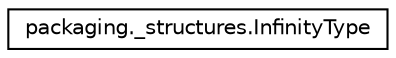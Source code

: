 digraph "Graphical Class Hierarchy"
{
 // LATEX_PDF_SIZE
  edge [fontname="Helvetica",fontsize="10",labelfontname="Helvetica",labelfontsize="10"];
  node [fontname="Helvetica",fontsize="10",shape=record];
  rankdir="LR";
  Node0 [label="packaging._structures.InfinityType",height=0.2,width=0.4,color="black", fillcolor="white", style="filled",URL="$classpackaging_1_1__structures_1_1InfinityType.html",tooltip=" "];
}
